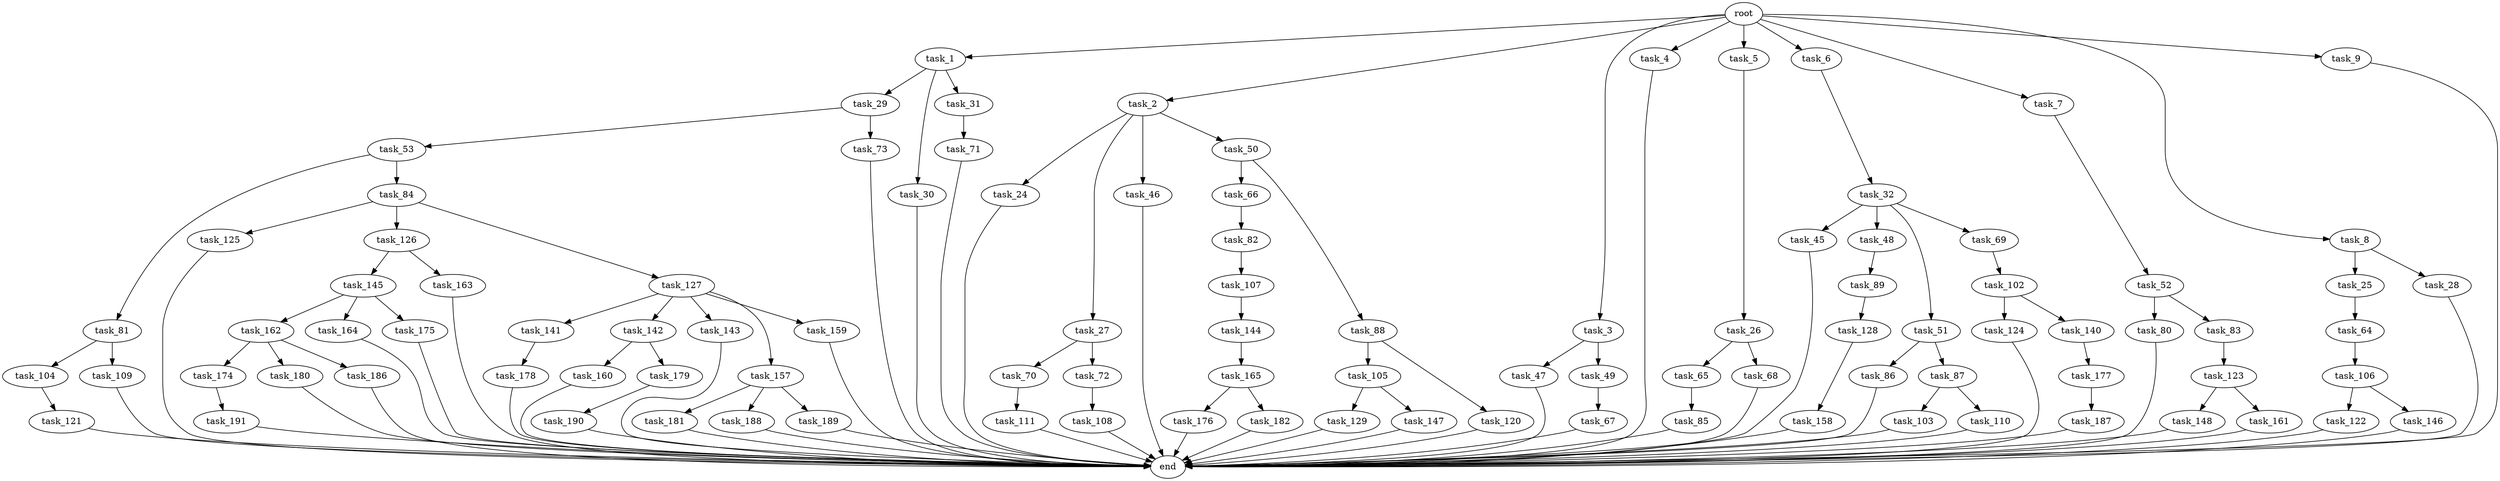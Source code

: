 digraph G {
  root [size="0.000000"];
  task_1 [size="2.048000"];
  task_2 [size="2.048000"];
  task_3 [size="2.048000"];
  task_4 [size="2.048000"];
  task_5 [size="2.048000"];
  task_6 [size="2.048000"];
  task_7 [size="2.048000"];
  task_8 [size="2.048000"];
  task_9 [size="2.048000"];
  task_24 [size="274877906.944000"];
  task_25 [size="154618822.656000"];
  task_26 [size="1099511627.776000"];
  task_27 [size="274877906.944000"];
  task_28 [size="154618822.656000"];
  task_29 [size="841813590.016000"];
  task_30 [size="841813590.016000"];
  task_31 [size="841813590.016000"];
  task_32 [size="1717986918.400000"];
  task_45 [size="274877906.944000"];
  task_46 [size="274877906.944000"];
  task_47 [size="1099511627.776000"];
  task_48 [size="274877906.944000"];
  task_49 [size="1099511627.776000"];
  task_50 [size="274877906.944000"];
  task_51 [size="274877906.944000"];
  task_52 [size="1099511627.776000"];
  task_53 [size="1391569403.904000"];
  task_64 [size="841813590.016000"];
  task_65 [size="154618822.656000"];
  task_66 [size="68719476.736000"];
  task_67 [size="618475290.624000"];
  task_68 [size="154618822.656000"];
  task_69 [size="274877906.944000"];
  task_70 [size="429496729.600000"];
  task_71 [size="1717986918.400000"];
  task_72 [size="429496729.600000"];
  task_73 [size="1391569403.904000"];
  task_80 [size="274877906.944000"];
  task_81 [size="1391569403.904000"];
  task_82 [size="618475290.624000"];
  task_83 [size="274877906.944000"];
  task_84 [size="1391569403.904000"];
  task_85 [size="618475290.624000"];
  task_86 [size="1717986918.400000"];
  task_87 [size="1717986918.400000"];
  task_88 [size="68719476.736000"];
  task_89 [size="841813590.016000"];
  task_102 [size="68719476.736000"];
  task_103 [size="618475290.624000"];
  task_104 [size="841813590.016000"];
  task_105 [size="68719476.736000"];
  task_106 [size="274877906.944000"];
  task_107 [size="1099511627.776000"];
  task_108 [size="841813590.016000"];
  task_109 [size="841813590.016000"];
  task_110 [size="618475290.624000"];
  task_111 [size="154618822.656000"];
  task_120 [size="68719476.736000"];
  task_121 [size="274877906.944000"];
  task_122 [size="1099511627.776000"];
  task_123 [size="1099511627.776000"];
  task_124 [size="274877906.944000"];
  task_125 [size="429496729.600000"];
  task_126 [size="429496729.600000"];
  task_127 [size="429496729.600000"];
  task_128 [size="274877906.944000"];
  task_129 [size="841813590.016000"];
  task_140 [size="274877906.944000"];
  task_141 [size="274877906.944000"];
  task_142 [size="274877906.944000"];
  task_143 [size="274877906.944000"];
  task_144 [size="274877906.944000"];
  task_145 [size="68719476.736000"];
  task_146 [size="1099511627.776000"];
  task_147 [size="841813590.016000"];
  task_148 [size="154618822.656000"];
  task_157 [size="274877906.944000"];
  task_158 [size="1717986918.400000"];
  task_159 [size="274877906.944000"];
  task_160 [size="1391569403.904000"];
  task_161 [size="154618822.656000"];
  task_162 [size="429496729.600000"];
  task_163 [size="68719476.736000"];
  task_164 [size="429496729.600000"];
  task_165 [size="1099511627.776000"];
  task_174 [size="618475290.624000"];
  task_175 [size="429496729.600000"];
  task_176 [size="68719476.736000"];
  task_177 [size="429496729.600000"];
  task_178 [size="841813590.016000"];
  task_179 [size="1391569403.904000"];
  task_180 [size="618475290.624000"];
  task_181 [size="618475290.624000"];
  task_182 [size="68719476.736000"];
  task_186 [size="618475290.624000"];
  task_187 [size="154618822.656000"];
  task_188 [size="618475290.624000"];
  task_189 [size="618475290.624000"];
  task_190 [size="154618822.656000"];
  task_191 [size="618475290.624000"];
  end [size="0.000000"];

  root -> task_1 [size="1.000000"];
  root -> task_2 [size="1.000000"];
  root -> task_3 [size="1.000000"];
  root -> task_4 [size="1.000000"];
  root -> task_5 [size="1.000000"];
  root -> task_6 [size="1.000000"];
  root -> task_7 [size="1.000000"];
  root -> task_8 [size="1.000000"];
  root -> task_9 [size="1.000000"];
  task_1 -> task_29 [size="411041792.000000"];
  task_1 -> task_30 [size="411041792.000000"];
  task_1 -> task_31 [size="411041792.000000"];
  task_2 -> task_24 [size="134217728.000000"];
  task_2 -> task_27 [size="134217728.000000"];
  task_2 -> task_46 [size="134217728.000000"];
  task_2 -> task_50 [size="134217728.000000"];
  task_3 -> task_47 [size="536870912.000000"];
  task_3 -> task_49 [size="536870912.000000"];
  task_4 -> end [size="1.000000"];
  task_5 -> task_26 [size="536870912.000000"];
  task_6 -> task_32 [size="838860800.000000"];
  task_7 -> task_52 [size="536870912.000000"];
  task_8 -> task_25 [size="75497472.000000"];
  task_8 -> task_28 [size="75497472.000000"];
  task_9 -> end [size="1.000000"];
  task_24 -> end [size="1.000000"];
  task_25 -> task_64 [size="411041792.000000"];
  task_26 -> task_65 [size="75497472.000000"];
  task_26 -> task_68 [size="75497472.000000"];
  task_27 -> task_70 [size="209715200.000000"];
  task_27 -> task_72 [size="209715200.000000"];
  task_28 -> end [size="1.000000"];
  task_29 -> task_53 [size="679477248.000000"];
  task_29 -> task_73 [size="679477248.000000"];
  task_30 -> end [size="1.000000"];
  task_31 -> task_71 [size="838860800.000000"];
  task_32 -> task_45 [size="134217728.000000"];
  task_32 -> task_48 [size="134217728.000000"];
  task_32 -> task_51 [size="134217728.000000"];
  task_32 -> task_69 [size="134217728.000000"];
  task_45 -> end [size="1.000000"];
  task_46 -> end [size="1.000000"];
  task_47 -> end [size="1.000000"];
  task_48 -> task_89 [size="411041792.000000"];
  task_49 -> task_67 [size="301989888.000000"];
  task_50 -> task_66 [size="33554432.000000"];
  task_50 -> task_88 [size="33554432.000000"];
  task_51 -> task_86 [size="838860800.000000"];
  task_51 -> task_87 [size="838860800.000000"];
  task_52 -> task_80 [size="134217728.000000"];
  task_52 -> task_83 [size="134217728.000000"];
  task_53 -> task_81 [size="679477248.000000"];
  task_53 -> task_84 [size="679477248.000000"];
  task_64 -> task_106 [size="134217728.000000"];
  task_65 -> task_85 [size="301989888.000000"];
  task_66 -> task_82 [size="301989888.000000"];
  task_67 -> end [size="1.000000"];
  task_68 -> end [size="1.000000"];
  task_69 -> task_102 [size="33554432.000000"];
  task_70 -> task_111 [size="75497472.000000"];
  task_71 -> end [size="1.000000"];
  task_72 -> task_108 [size="411041792.000000"];
  task_73 -> end [size="1.000000"];
  task_80 -> end [size="1.000000"];
  task_81 -> task_104 [size="411041792.000000"];
  task_81 -> task_109 [size="411041792.000000"];
  task_82 -> task_107 [size="536870912.000000"];
  task_83 -> task_123 [size="536870912.000000"];
  task_84 -> task_125 [size="209715200.000000"];
  task_84 -> task_126 [size="209715200.000000"];
  task_84 -> task_127 [size="209715200.000000"];
  task_85 -> end [size="1.000000"];
  task_86 -> end [size="1.000000"];
  task_87 -> task_103 [size="301989888.000000"];
  task_87 -> task_110 [size="301989888.000000"];
  task_88 -> task_105 [size="33554432.000000"];
  task_88 -> task_120 [size="33554432.000000"];
  task_89 -> task_128 [size="134217728.000000"];
  task_102 -> task_124 [size="134217728.000000"];
  task_102 -> task_140 [size="134217728.000000"];
  task_103 -> end [size="1.000000"];
  task_104 -> task_121 [size="134217728.000000"];
  task_105 -> task_129 [size="411041792.000000"];
  task_105 -> task_147 [size="411041792.000000"];
  task_106 -> task_122 [size="536870912.000000"];
  task_106 -> task_146 [size="536870912.000000"];
  task_107 -> task_144 [size="134217728.000000"];
  task_108 -> end [size="1.000000"];
  task_109 -> end [size="1.000000"];
  task_110 -> end [size="1.000000"];
  task_111 -> end [size="1.000000"];
  task_120 -> end [size="1.000000"];
  task_121 -> end [size="1.000000"];
  task_122 -> end [size="1.000000"];
  task_123 -> task_148 [size="75497472.000000"];
  task_123 -> task_161 [size="75497472.000000"];
  task_124 -> end [size="1.000000"];
  task_125 -> end [size="1.000000"];
  task_126 -> task_145 [size="33554432.000000"];
  task_126 -> task_163 [size="33554432.000000"];
  task_127 -> task_141 [size="134217728.000000"];
  task_127 -> task_142 [size="134217728.000000"];
  task_127 -> task_143 [size="134217728.000000"];
  task_127 -> task_157 [size="134217728.000000"];
  task_127 -> task_159 [size="134217728.000000"];
  task_128 -> task_158 [size="838860800.000000"];
  task_129 -> end [size="1.000000"];
  task_140 -> task_177 [size="209715200.000000"];
  task_141 -> task_178 [size="411041792.000000"];
  task_142 -> task_160 [size="679477248.000000"];
  task_142 -> task_179 [size="679477248.000000"];
  task_143 -> end [size="1.000000"];
  task_144 -> task_165 [size="536870912.000000"];
  task_145 -> task_162 [size="209715200.000000"];
  task_145 -> task_164 [size="209715200.000000"];
  task_145 -> task_175 [size="209715200.000000"];
  task_146 -> end [size="1.000000"];
  task_147 -> end [size="1.000000"];
  task_148 -> end [size="1.000000"];
  task_157 -> task_181 [size="301989888.000000"];
  task_157 -> task_188 [size="301989888.000000"];
  task_157 -> task_189 [size="301989888.000000"];
  task_158 -> end [size="1.000000"];
  task_159 -> end [size="1.000000"];
  task_160 -> end [size="1.000000"];
  task_161 -> end [size="1.000000"];
  task_162 -> task_174 [size="301989888.000000"];
  task_162 -> task_180 [size="301989888.000000"];
  task_162 -> task_186 [size="301989888.000000"];
  task_163 -> end [size="1.000000"];
  task_164 -> end [size="1.000000"];
  task_165 -> task_176 [size="33554432.000000"];
  task_165 -> task_182 [size="33554432.000000"];
  task_174 -> task_191 [size="301989888.000000"];
  task_175 -> end [size="1.000000"];
  task_176 -> end [size="1.000000"];
  task_177 -> task_187 [size="75497472.000000"];
  task_178 -> end [size="1.000000"];
  task_179 -> task_190 [size="75497472.000000"];
  task_180 -> end [size="1.000000"];
  task_181 -> end [size="1.000000"];
  task_182 -> end [size="1.000000"];
  task_186 -> end [size="1.000000"];
  task_187 -> end [size="1.000000"];
  task_188 -> end [size="1.000000"];
  task_189 -> end [size="1.000000"];
  task_190 -> end [size="1.000000"];
  task_191 -> end [size="1.000000"];
}
